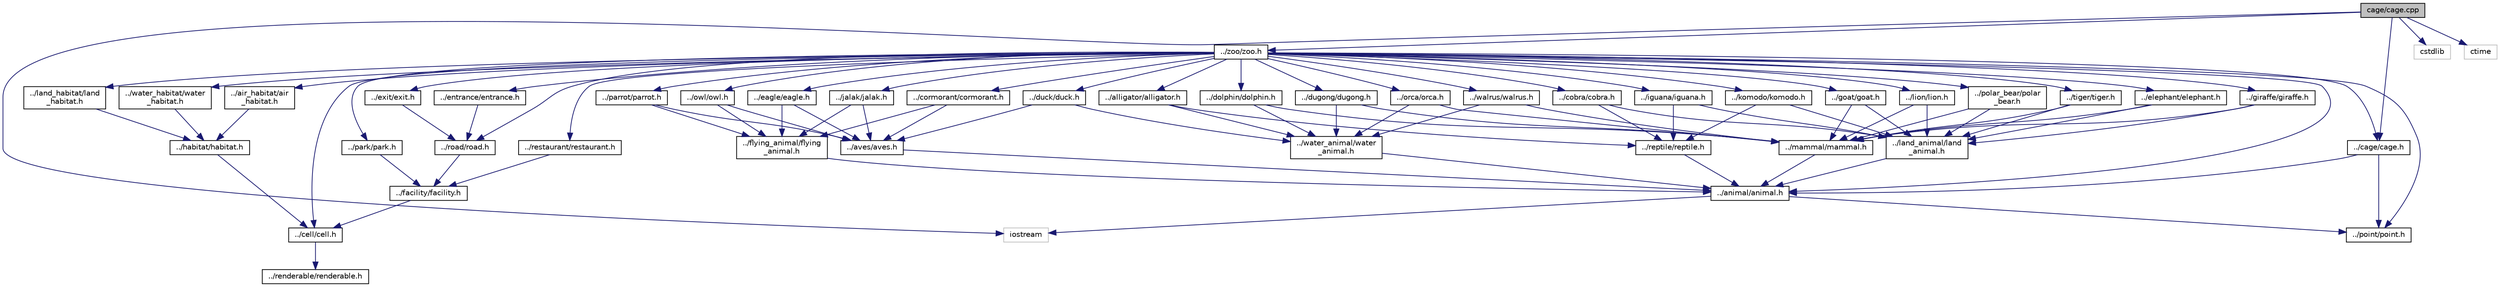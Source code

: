 digraph "cage/cage.cpp"
{
  edge [fontname="Helvetica",fontsize="10",labelfontname="Helvetica",labelfontsize="10"];
  node [fontname="Helvetica",fontsize="10",shape=record];
  Node1 [label="cage/cage.cpp",height=0.2,width=0.4,color="black", fillcolor="grey75", style="filled", fontcolor="black"];
  Node1 -> Node2 [color="midnightblue",fontsize="10",style="solid",fontname="Helvetica"];
  Node2 [label="../cage/cage.h",height=0.2,width=0.4,color="black", fillcolor="white", style="filled",URL="$cage_8h.html"];
  Node2 -> Node3 [color="midnightblue",fontsize="10",style="solid",fontname="Helvetica"];
  Node3 [label="../point/point.h",height=0.2,width=0.4,color="black", fillcolor="white", style="filled",URL="$point_8h.html"];
  Node2 -> Node4 [color="midnightblue",fontsize="10",style="solid",fontname="Helvetica"];
  Node4 [label="../animal/animal.h",height=0.2,width=0.4,color="black", fillcolor="white", style="filled",URL="$animal_8h.html"];
  Node4 -> Node5 [color="midnightblue",fontsize="10",style="solid",fontname="Helvetica"];
  Node5 [label="iostream",height=0.2,width=0.4,color="grey75", fillcolor="white", style="filled"];
  Node4 -> Node3 [color="midnightblue",fontsize="10",style="solid",fontname="Helvetica"];
  Node1 -> Node6 [color="midnightblue",fontsize="10",style="solid",fontname="Helvetica"];
  Node6 [label="../zoo/zoo.h",height=0.2,width=0.4,color="black", fillcolor="white", style="filled",URL="$zoo_8h.html"];
  Node6 -> Node7 [color="midnightblue",fontsize="10",style="solid",fontname="Helvetica"];
  Node7 [label="../cell/cell.h",height=0.2,width=0.4,color="black", fillcolor="white", style="filled",URL="$cell_8h.html"];
  Node7 -> Node8 [color="midnightblue",fontsize="10",style="solid",fontname="Helvetica"];
  Node8 [label="../renderable/renderable.h",height=0.2,width=0.4,color="black", fillcolor="white", style="filled",URL="$renderable_8h.html"];
  Node6 -> Node2 [color="midnightblue",fontsize="10",style="solid",fontname="Helvetica"];
  Node6 -> Node3 [color="midnightblue",fontsize="10",style="solid",fontname="Helvetica"];
  Node6 -> Node4 [color="midnightblue",fontsize="10",style="solid",fontname="Helvetica"];
  Node6 -> Node9 [color="midnightblue",fontsize="10",style="solid",fontname="Helvetica"];
  Node9 [label="../land_habitat/land\l_habitat.h",height=0.2,width=0.4,color="black", fillcolor="white", style="filled",URL="$land__habitat_8h.html"];
  Node9 -> Node10 [color="midnightblue",fontsize="10",style="solid",fontname="Helvetica"];
  Node10 [label="../habitat/habitat.h",height=0.2,width=0.4,color="black", fillcolor="white", style="filled",URL="$habitat_8h.html"];
  Node10 -> Node7 [color="midnightblue",fontsize="10",style="solid",fontname="Helvetica"];
  Node6 -> Node11 [color="midnightblue",fontsize="10",style="solid",fontname="Helvetica"];
  Node11 [label="../water_habitat/water\l_habitat.h",height=0.2,width=0.4,color="black", fillcolor="white", style="filled",URL="$water__habitat_8h.html"];
  Node11 -> Node10 [color="midnightblue",fontsize="10",style="solid",fontname="Helvetica"];
  Node6 -> Node12 [color="midnightblue",fontsize="10",style="solid",fontname="Helvetica"];
  Node12 [label="../air_habitat/air\l_habitat.h",height=0.2,width=0.4,color="black", fillcolor="white", style="filled",URL="$air__habitat_8h.html"];
  Node12 -> Node10 [color="midnightblue",fontsize="10",style="solid",fontname="Helvetica"];
  Node6 -> Node13 [color="midnightblue",fontsize="10",style="solid",fontname="Helvetica"];
  Node13 [label="../restaurant/restaurant.h",height=0.2,width=0.4,color="black", fillcolor="white", style="filled",URL="$restaurant_8h.html"];
  Node13 -> Node14 [color="midnightblue",fontsize="10",style="solid",fontname="Helvetica"];
  Node14 [label="../facility/facility.h",height=0.2,width=0.4,color="black", fillcolor="white", style="filled",URL="$facility_8h.html"];
  Node14 -> Node7 [color="midnightblue",fontsize="10",style="solid",fontname="Helvetica"];
  Node6 -> Node15 [color="midnightblue",fontsize="10",style="solid",fontname="Helvetica"];
  Node15 [label="../park/park.h",height=0.2,width=0.4,color="black", fillcolor="white", style="filled",URL="$park_8h.html"];
  Node15 -> Node14 [color="midnightblue",fontsize="10",style="solid",fontname="Helvetica"];
  Node6 -> Node16 [color="midnightblue",fontsize="10",style="solid",fontname="Helvetica"];
  Node16 [label="../road/road.h",height=0.2,width=0.4,color="black", fillcolor="white", style="filled",URL="$road_8h.html"];
  Node16 -> Node14 [color="midnightblue",fontsize="10",style="solid",fontname="Helvetica"];
  Node6 -> Node17 [color="midnightblue",fontsize="10",style="solid",fontname="Helvetica"];
  Node17 [label="../exit/exit.h",height=0.2,width=0.4,color="black", fillcolor="white", style="filled",URL="$exit_8h.html"];
  Node17 -> Node16 [color="midnightblue",fontsize="10",style="solid",fontname="Helvetica"];
  Node6 -> Node18 [color="midnightblue",fontsize="10",style="solid",fontname="Helvetica"];
  Node18 [label="../entrance/entrance.h",height=0.2,width=0.4,color="black", fillcolor="white", style="filled",URL="$entrance_8h.html"];
  Node18 -> Node16 [color="midnightblue",fontsize="10",style="solid",fontname="Helvetica"];
  Node6 -> Node19 [color="midnightblue",fontsize="10",style="solid",fontname="Helvetica"];
  Node19 [label="../alligator/alligator.h",height=0.2,width=0.4,color="black", fillcolor="white", style="filled",URL="$alligator_8h.html"];
  Node19 -> Node20 [color="midnightblue",fontsize="10",style="solid",fontname="Helvetica"];
  Node20 [label="../water_animal/water\l_animal.h",height=0.2,width=0.4,color="black", fillcolor="white", style="filled",URL="$water__animal_8h.html"];
  Node20 -> Node4 [color="midnightblue",fontsize="10",style="solid",fontname="Helvetica"];
  Node19 -> Node21 [color="midnightblue",fontsize="10",style="solid",fontname="Helvetica"];
  Node21 [label="../reptile/reptile.h",height=0.2,width=0.4,color="black", fillcolor="white", style="filled",URL="$reptile_8h.html"];
  Node21 -> Node4 [color="midnightblue",fontsize="10",style="solid",fontname="Helvetica"];
  Node6 -> Node22 [color="midnightblue",fontsize="10",style="solid",fontname="Helvetica"];
  Node22 [label="../cobra/cobra.h",height=0.2,width=0.4,color="black", fillcolor="white", style="filled",URL="$cobra_8h.html"];
  Node22 -> Node23 [color="midnightblue",fontsize="10",style="solid",fontname="Helvetica"];
  Node23 [label="../land_animal/land\l_animal.h",height=0.2,width=0.4,color="black", fillcolor="white", style="filled",URL="$land__animal_8h.html"];
  Node23 -> Node4 [color="midnightblue",fontsize="10",style="solid",fontname="Helvetica"];
  Node22 -> Node21 [color="midnightblue",fontsize="10",style="solid",fontname="Helvetica"];
  Node6 -> Node24 [color="midnightblue",fontsize="10",style="solid",fontname="Helvetica"];
  Node24 [label="../cormorant/cormorant.h",height=0.2,width=0.4,color="black", fillcolor="white", style="filled",URL="$cormorant_8h.html"];
  Node24 -> Node25 [color="midnightblue",fontsize="10",style="solid",fontname="Helvetica"];
  Node25 [label="../aves/aves.h",height=0.2,width=0.4,color="black", fillcolor="white", style="filled",URL="$aves_8h.html"];
  Node25 -> Node4 [color="midnightblue",fontsize="10",style="solid",fontname="Helvetica"];
  Node24 -> Node26 [color="midnightblue",fontsize="10",style="solid",fontname="Helvetica"];
  Node26 [label="../flying_animal/flying\l_animal.h",height=0.2,width=0.4,color="black", fillcolor="white", style="filled",URL="$flying__animal_8h.html"];
  Node26 -> Node4 [color="midnightblue",fontsize="10",style="solid",fontname="Helvetica"];
  Node6 -> Node27 [color="midnightblue",fontsize="10",style="solid",fontname="Helvetica"];
  Node27 [label="../dolphin/dolphin.h",height=0.2,width=0.4,color="black", fillcolor="white", style="filled",URL="$dolphin_8h.html"];
  Node27 -> Node20 [color="midnightblue",fontsize="10",style="solid",fontname="Helvetica"];
  Node27 -> Node28 [color="midnightblue",fontsize="10",style="solid",fontname="Helvetica"];
  Node28 [label="../mammal/mammal.h",height=0.2,width=0.4,color="black", fillcolor="white", style="filled",URL="$mammal_8h.html"];
  Node28 -> Node4 [color="midnightblue",fontsize="10",style="solid",fontname="Helvetica"];
  Node6 -> Node29 [color="midnightblue",fontsize="10",style="solid",fontname="Helvetica"];
  Node29 [label="../duck/duck.h",height=0.2,width=0.4,color="black", fillcolor="white", style="filled",URL="$duck_8h.html"];
  Node29 -> Node25 [color="midnightblue",fontsize="10",style="solid",fontname="Helvetica"];
  Node29 -> Node20 [color="midnightblue",fontsize="10",style="solid",fontname="Helvetica"];
  Node6 -> Node30 [color="midnightblue",fontsize="10",style="solid",fontname="Helvetica"];
  Node30 [label="../dugong/dugong.h",height=0.2,width=0.4,color="black", fillcolor="white", style="filled",URL="$dugong_8h.html"];
  Node30 -> Node28 [color="midnightblue",fontsize="10",style="solid",fontname="Helvetica"];
  Node30 -> Node20 [color="midnightblue",fontsize="10",style="solid",fontname="Helvetica"];
  Node6 -> Node31 [color="midnightblue",fontsize="10",style="solid",fontname="Helvetica"];
  Node31 [label="../eagle/eagle.h",height=0.2,width=0.4,color="black", fillcolor="white", style="filled",URL="$eagle_8h.html"];
  Node31 -> Node25 [color="midnightblue",fontsize="10",style="solid",fontname="Helvetica"];
  Node31 -> Node26 [color="midnightblue",fontsize="10",style="solid",fontname="Helvetica"];
  Node6 -> Node32 [color="midnightblue",fontsize="10",style="solid",fontname="Helvetica"];
  Node32 [label="../elephant/elephant.h",height=0.2,width=0.4,color="black", fillcolor="white", style="filled",URL="$elephant_8h.html"];
  Node32 -> Node23 [color="midnightblue",fontsize="10",style="solid",fontname="Helvetica"];
  Node32 -> Node28 [color="midnightblue",fontsize="10",style="solid",fontname="Helvetica"];
  Node6 -> Node33 [color="midnightblue",fontsize="10",style="solid",fontname="Helvetica"];
  Node33 [label="../giraffe/giraffe.h",height=0.2,width=0.4,color="black", fillcolor="white", style="filled",URL="$giraffe_8h.html"];
  Node33 -> Node28 [color="midnightblue",fontsize="10",style="solid",fontname="Helvetica"];
  Node33 -> Node23 [color="midnightblue",fontsize="10",style="solid",fontname="Helvetica"];
  Node6 -> Node34 [color="midnightblue",fontsize="10",style="solid",fontname="Helvetica"];
  Node34 [label="../goat/goat.h",height=0.2,width=0.4,color="black", fillcolor="white", style="filled",URL="$goat_8h.html"];
  Node34 -> Node23 [color="midnightblue",fontsize="10",style="solid",fontname="Helvetica"];
  Node34 -> Node28 [color="midnightblue",fontsize="10",style="solid",fontname="Helvetica"];
  Node6 -> Node35 [color="midnightblue",fontsize="10",style="solid",fontname="Helvetica"];
  Node35 [label="../iguana/iguana.h",height=0.2,width=0.4,color="black", fillcolor="white", style="filled",URL="$iguana_8h.html"];
  Node35 -> Node23 [color="midnightblue",fontsize="10",style="solid",fontname="Helvetica"];
  Node35 -> Node21 [color="midnightblue",fontsize="10",style="solid",fontname="Helvetica"];
  Node6 -> Node36 [color="midnightblue",fontsize="10",style="solid",fontname="Helvetica"];
  Node36 [label="../jalak/jalak.h",height=0.2,width=0.4,color="black", fillcolor="white", style="filled",URL="$jalak_8h.html"];
  Node36 -> Node26 [color="midnightblue",fontsize="10",style="solid",fontname="Helvetica"];
  Node36 -> Node25 [color="midnightblue",fontsize="10",style="solid",fontname="Helvetica"];
  Node6 -> Node37 [color="midnightblue",fontsize="10",style="solid",fontname="Helvetica"];
  Node37 [label="../komodo/komodo.h",height=0.2,width=0.4,color="black", fillcolor="white", style="filled",URL="$komodo_8h.html"];
  Node37 -> Node21 [color="midnightblue",fontsize="10",style="solid",fontname="Helvetica"];
  Node37 -> Node23 [color="midnightblue",fontsize="10",style="solid",fontname="Helvetica"];
  Node6 -> Node38 [color="midnightblue",fontsize="10",style="solid",fontname="Helvetica"];
  Node38 [label="../lion/lion.h",height=0.2,width=0.4,color="black", fillcolor="white", style="filled",URL="$lion_8h.html"];
  Node38 -> Node28 [color="midnightblue",fontsize="10",style="solid",fontname="Helvetica"];
  Node38 -> Node23 [color="midnightblue",fontsize="10",style="solid",fontname="Helvetica"];
  Node6 -> Node39 [color="midnightblue",fontsize="10",style="solid",fontname="Helvetica"];
  Node39 [label="../orca/orca.h",height=0.2,width=0.4,color="black", fillcolor="white", style="filled",URL="$orca_8h.html"];
  Node39 -> Node20 [color="midnightblue",fontsize="10",style="solid",fontname="Helvetica"];
  Node39 -> Node28 [color="midnightblue",fontsize="10",style="solid",fontname="Helvetica"];
  Node6 -> Node40 [color="midnightblue",fontsize="10",style="solid",fontname="Helvetica"];
  Node40 [label="../owl/owl.h",height=0.2,width=0.4,color="black", fillcolor="white", style="filled",URL="$owl_8h.html"];
  Node40 -> Node26 [color="midnightblue",fontsize="10",style="solid",fontname="Helvetica"];
  Node40 -> Node25 [color="midnightblue",fontsize="10",style="solid",fontname="Helvetica"];
  Node6 -> Node41 [color="midnightblue",fontsize="10",style="solid",fontname="Helvetica"];
  Node41 [label="../parrot/parrot.h",height=0.2,width=0.4,color="black", fillcolor="white", style="filled",URL="$parrot_8h.html"];
  Node41 -> Node26 [color="midnightblue",fontsize="10",style="solid",fontname="Helvetica"];
  Node41 -> Node25 [color="midnightblue",fontsize="10",style="solid",fontname="Helvetica"];
  Node6 -> Node42 [color="midnightblue",fontsize="10",style="solid",fontname="Helvetica"];
  Node42 [label="../polar_bear/polar\l_bear.h",height=0.2,width=0.4,color="black", fillcolor="white", style="filled",URL="$polar__bear_8h.html"];
  Node42 -> Node23 [color="midnightblue",fontsize="10",style="solid",fontname="Helvetica"];
  Node42 -> Node28 [color="midnightblue",fontsize="10",style="solid",fontname="Helvetica"];
  Node6 -> Node43 [color="midnightblue",fontsize="10",style="solid",fontname="Helvetica"];
  Node43 [label="../tiger/tiger.h",height=0.2,width=0.4,color="black", fillcolor="white", style="filled",URL="$tiger_8h.html"];
  Node43 -> Node23 [color="midnightblue",fontsize="10",style="solid",fontname="Helvetica"];
  Node43 -> Node28 [color="midnightblue",fontsize="10",style="solid",fontname="Helvetica"];
  Node6 -> Node44 [color="midnightblue",fontsize="10",style="solid",fontname="Helvetica"];
  Node44 [label="../walrus/walrus.h",height=0.2,width=0.4,color="black", fillcolor="white", style="filled",URL="$walrus_8h.html"];
  Node44 -> Node20 [color="midnightblue",fontsize="10",style="solid",fontname="Helvetica"];
  Node44 -> Node28 [color="midnightblue",fontsize="10",style="solid",fontname="Helvetica"];
  Node1 -> Node5 [color="midnightblue",fontsize="10",style="solid",fontname="Helvetica"];
  Node1 -> Node45 [color="midnightblue",fontsize="10",style="solid",fontname="Helvetica"];
  Node45 [label="cstdlib",height=0.2,width=0.4,color="grey75", fillcolor="white", style="filled"];
  Node1 -> Node46 [color="midnightblue",fontsize="10",style="solid",fontname="Helvetica"];
  Node46 [label="ctime",height=0.2,width=0.4,color="grey75", fillcolor="white", style="filled"];
}
